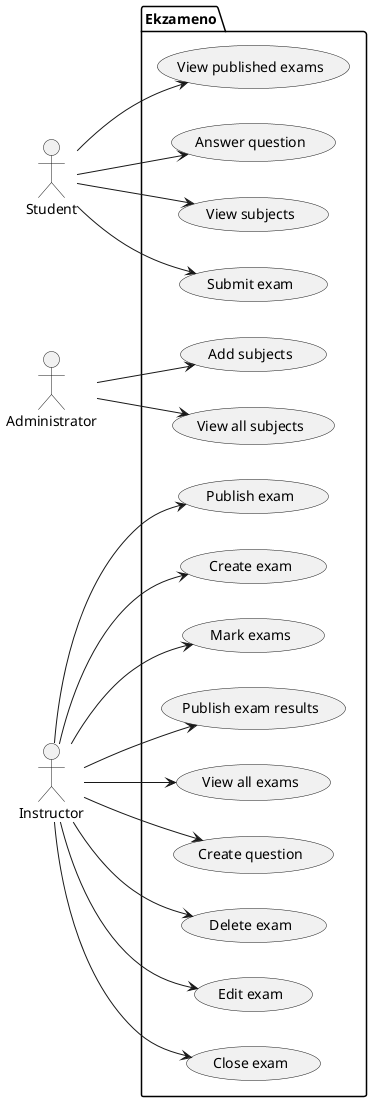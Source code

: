 @startuml Use Case Diagram

left to right direction

actor Student
actor Administrator
actor Instructor

package Ekzameno {
    usecase "Submit exam" as UC01
    usecase "Create exam" as UC02
    usecase "Mark exams" as UC03
    usecase "Publish exam results" as UC04
    usecase "Add subjects" as UC05
    usecase "View all subjects" as UC06
    usecase "Delete exam" as UC07
    usecase "Edit exam" as UC08
    usecase "Close exam" as UC09
    usecase "View published exams" as UC10
    usecase "Answer question" as UC11
    usecase "View subjects" as UC12
    usecase "Publish exam" as UC13
    usecase "View all exams" as UC14
    usecase "Create question" as UC15
}

Student --> UC01
Student --> UC10
Student --> UC11
Student --> UC12

Instructor --> UC02
Instructor --> UC03
Instructor --> UC04
Instructor --> UC07
Instructor --> UC08
Instructor --> UC09
Instructor --> UC13
Instructor --> UC14
Instructor --> UC15

Administrator --> UC05
Administrator --> UC06

@enduml

